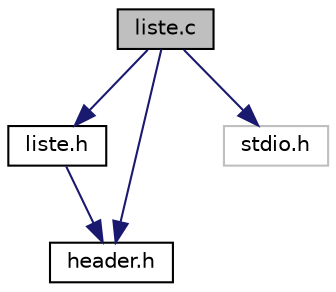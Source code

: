 digraph "liste.c"
{
 // INTERACTIVE_SVG=YES
  bgcolor="transparent";
  edge [fontname="Helvetica",fontsize="10",labelfontname="Helvetica",labelfontsize="10"];
  node [fontname="Helvetica",fontsize="10",shape=record];
  Node1 [label="liste.c",height=0.2,width=0.4,color="black", fillcolor="grey75", style="filled", fontcolor="black"];
  Node1 -> Node2 [color="midnightblue",fontsize="10",style="solid"];
  Node2 [label="liste.h",height=0.2,width=0.4,color="black",URL="$liste_8h.html"];
  Node2 -> Node3 [color="midnightblue",fontsize="10",style="solid"];
  Node3 [label="header.h",height=0.2,width=0.4,color="black",URL="$header_8h.html",tooltip="header "];
  Node1 -> Node3 [color="midnightblue",fontsize="10",style="solid"];
  Node1 -> Node4 [color="midnightblue",fontsize="10",style="solid"];
  Node4 [label="stdio.h",height=0.2,width=0.4,color="grey75"];
}
